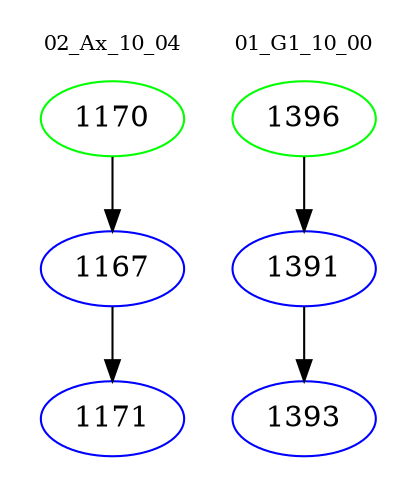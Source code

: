 digraph{
subgraph cluster_0 {
color = white
label = "02_Ax_10_04";
fontsize=10;
T0_1170 [label="1170", color="green"]
T0_1170 -> T0_1167 [color="black"]
T0_1167 [label="1167", color="blue"]
T0_1167 -> T0_1171 [color="black"]
T0_1171 [label="1171", color="blue"]
}
subgraph cluster_1 {
color = white
label = "01_G1_10_00";
fontsize=10;
T1_1396 [label="1396", color="green"]
T1_1396 -> T1_1391 [color="black"]
T1_1391 [label="1391", color="blue"]
T1_1391 -> T1_1393 [color="black"]
T1_1393 [label="1393", color="blue"]
}
}
